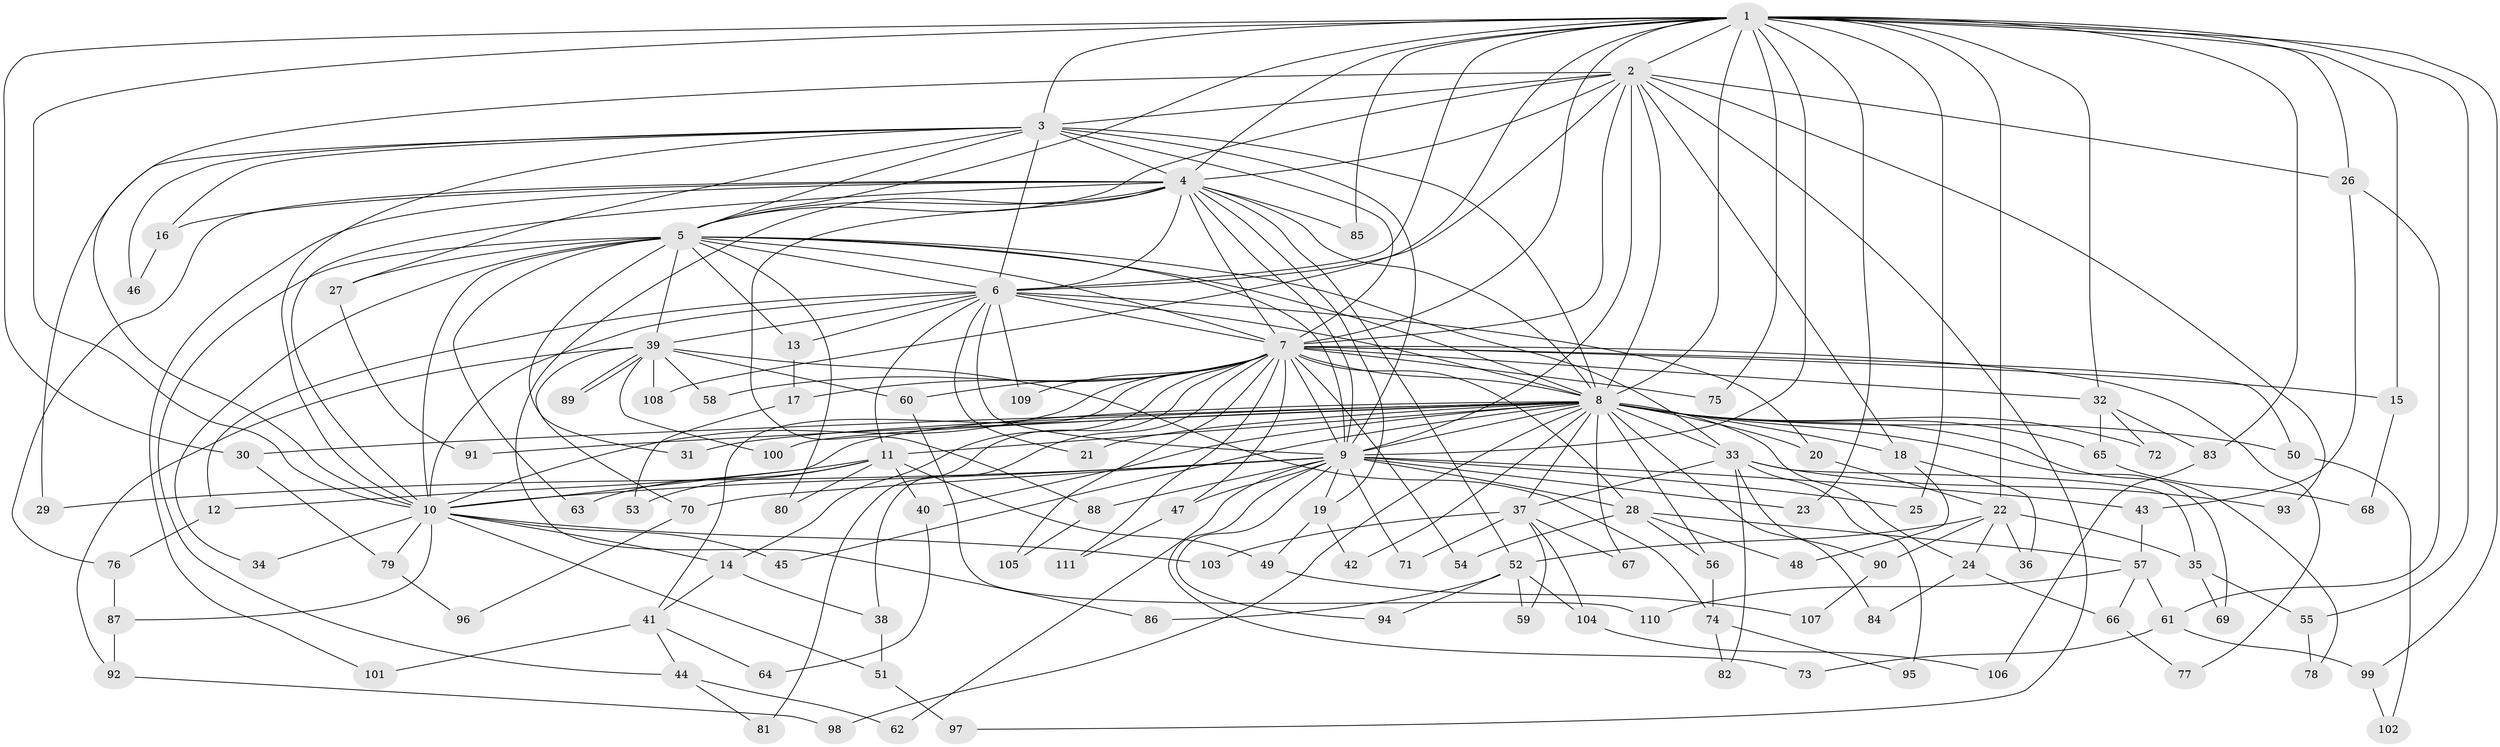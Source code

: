 // Generated by graph-tools (version 1.1) at 2025/25/03/09/25 03:25:43]
// undirected, 111 vertices, 247 edges
graph export_dot {
graph [start="1"]
  node [color=gray90,style=filled];
  1;
  2;
  3;
  4;
  5;
  6;
  7;
  8;
  9;
  10;
  11;
  12;
  13;
  14;
  15;
  16;
  17;
  18;
  19;
  20;
  21;
  22;
  23;
  24;
  25;
  26;
  27;
  28;
  29;
  30;
  31;
  32;
  33;
  34;
  35;
  36;
  37;
  38;
  39;
  40;
  41;
  42;
  43;
  44;
  45;
  46;
  47;
  48;
  49;
  50;
  51;
  52;
  53;
  54;
  55;
  56;
  57;
  58;
  59;
  60;
  61;
  62;
  63;
  64;
  65;
  66;
  67;
  68;
  69;
  70;
  71;
  72;
  73;
  74;
  75;
  76;
  77;
  78;
  79;
  80;
  81;
  82;
  83;
  84;
  85;
  86;
  87;
  88;
  89;
  90;
  91;
  92;
  93;
  94;
  95;
  96;
  97;
  98;
  99;
  100;
  101;
  102;
  103;
  104;
  105;
  106;
  107;
  108;
  109;
  110;
  111;
  1 -- 2;
  1 -- 3;
  1 -- 4;
  1 -- 5;
  1 -- 6;
  1 -- 7;
  1 -- 8;
  1 -- 9;
  1 -- 10;
  1 -- 15;
  1 -- 22;
  1 -- 23;
  1 -- 25;
  1 -- 26;
  1 -- 30;
  1 -- 32;
  1 -- 55;
  1 -- 75;
  1 -- 83;
  1 -- 85;
  1 -- 99;
  1 -- 108;
  2 -- 3;
  2 -- 4;
  2 -- 5;
  2 -- 6;
  2 -- 7;
  2 -- 8;
  2 -- 9;
  2 -- 10;
  2 -- 18;
  2 -- 26;
  2 -- 93;
  2 -- 97;
  3 -- 4;
  3 -- 5;
  3 -- 6;
  3 -- 7;
  3 -- 8;
  3 -- 9;
  3 -- 10;
  3 -- 16;
  3 -- 27;
  3 -- 29;
  3 -- 46;
  4 -- 5;
  4 -- 6;
  4 -- 7;
  4 -- 8;
  4 -- 9;
  4 -- 10;
  4 -- 16;
  4 -- 19;
  4 -- 52;
  4 -- 76;
  4 -- 85;
  4 -- 86;
  4 -- 88;
  4 -- 101;
  5 -- 6;
  5 -- 7;
  5 -- 8;
  5 -- 9;
  5 -- 10;
  5 -- 13;
  5 -- 27;
  5 -- 31;
  5 -- 33;
  5 -- 34;
  5 -- 39;
  5 -- 44;
  5 -- 63;
  5 -- 80;
  6 -- 7;
  6 -- 8;
  6 -- 9;
  6 -- 10;
  6 -- 11;
  6 -- 12;
  6 -- 13;
  6 -- 20;
  6 -- 21;
  6 -- 39;
  6 -- 109;
  7 -- 8;
  7 -- 9;
  7 -- 10;
  7 -- 14;
  7 -- 15;
  7 -- 17;
  7 -- 28;
  7 -- 32;
  7 -- 38;
  7 -- 41;
  7 -- 47;
  7 -- 50;
  7 -- 54;
  7 -- 58;
  7 -- 60;
  7 -- 75;
  7 -- 77;
  7 -- 81;
  7 -- 105;
  7 -- 109;
  7 -- 111;
  8 -- 9;
  8 -- 10;
  8 -- 11;
  8 -- 18;
  8 -- 20;
  8 -- 21;
  8 -- 24;
  8 -- 30;
  8 -- 31;
  8 -- 33;
  8 -- 37;
  8 -- 40;
  8 -- 42;
  8 -- 45;
  8 -- 50;
  8 -- 56;
  8 -- 65;
  8 -- 67;
  8 -- 69;
  8 -- 72;
  8 -- 78;
  8 -- 84;
  8 -- 91;
  8 -- 98;
  8 -- 100;
  9 -- 10;
  9 -- 19;
  9 -- 23;
  9 -- 25;
  9 -- 28;
  9 -- 29;
  9 -- 43;
  9 -- 47;
  9 -- 62;
  9 -- 70;
  9 -- 71;
  9 -- 73;
  9 -- 88;
  9 -- 94;
  10 -- 14;
  10 -- 34;
  10 -- 45;
  10 -- 51;
  10 -- 79;
  10 -- 87;
  10 -- 103;
  11 -- 12;
  11 -- 40;
  11 -- 49;
  11 -- 53;
  11 -- 63;
  11 -- 80;
  12 -- 76;
  13 -- 17;
  14 -- 38;
  14 -- 41;
  15 -- 68;
  16 -- 46;
  17 -- 53;
  18 -- 36;
  18 -- 48;
  19 -- 42;
  19 -- 49;
  20 -- 22;
  22 -- 24;
  22 -- 35;
  22 -- 36;
  22 -- 52;
  22 -- 90;
  24 -- 66;
  24 -- 84;
  26 -- 43;
  26 -- 61;
  27 -- 91;
  28 -- 48;
  28 -- 54;
  28 -- 56;
  28 -- 57;
  30 -- 79;
  32 -- 65;
  32 -- 72;
  32 -- 83;
  33 -- 35;
  33 -- 37;
  33 -- 82;
  33 -- 90;
  33 -- 93;
  33 -- 95;
  35 -- 55;
  35 -- 69;
  37 -- 59;
  37 -- 67;
  37 -- 71;
  37 -- 103;
  37 -- 104;
  38 -- 51;
  39 -- 58;
  39 -- 60;
  39 -- 70;
  39 -- 74;
  39 -- 89;
  39 -- 89;
  39 -- 92;
  39 -- 100;
  39 -- 108;
  40 -- 64;
  41 -- 44;
  41 -- 64;
  41 -- 101;
  43 -- 57;
  44 -- 62;
  44 -- 81;
  47 -- 111;
  49 -- 107;
  50 -- 102;
  51 -- 97;
  52 -- 59;
  52 -- 86;
  52 -- 94;
  52 -- 104;
  55 -- 78;
  56 -- 74;
  57 -- 61;
  57 -- 66;
  57 -- 110;
  60 -- 110;
  61 -- 73;
  61 -- 99;
  65 -- 68;
  66 -- 77;
  70 -- 96;
  74 -- 82;
  74 -- 95;
  76 -- 87;
  79 -- 96;
  83 -- 106;
  87 -- 92;
  88 -- 105;
  90 -- 107;
  92 -- 98;
  99 -- 102;
  104 -- 106;
}
